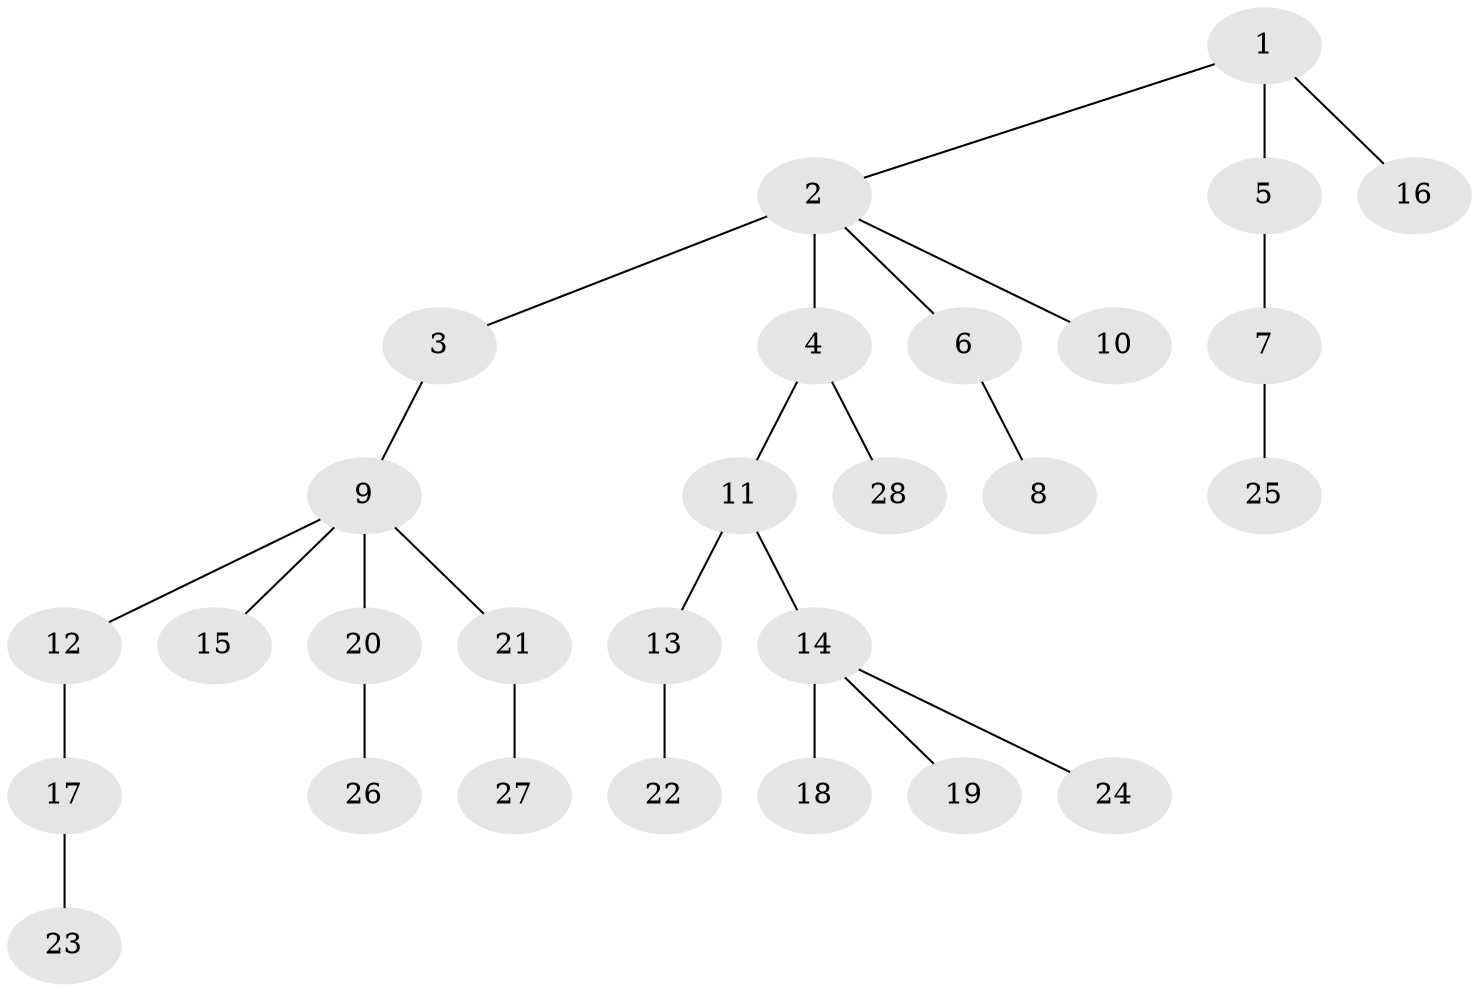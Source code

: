 // original degree distribution, {5: 0.02857142857142857, 9: 0.014285714285714285, 4: 0.05714285714285714, 2: 0.3, 6: 0.014285714285714285, 1: 0.4857142857142857, 3: 0.1}
// Generated by graph-tools (version 1.1) at 2025/51/03/04/25 22:51:34]
// undirected, 28 vertices, 27 edges
graph export_dot {
  node [color=gray90,style=filled];
  1;
  2;
  3;
  4;
  5;
  6;
  7;
  8;
  9;
  10;
  11;
  12;
  13;
  14;
  15;
  16;
  17;
  18;
  19;
  20;
  21;
  22;
  23;
  24;
  25;
  26;
  27;
  28;
  1 -- 2 [weight=1.0];
  1 -- 5 [weight=1.0];
  1 -- 16 [weight=1.0];
  2 -- 3 [weight=1.0];
  2 -- 4 [weight=3.0];
  2 -- 6 [weight=1.0];
  2 -- 10 [weight=1.0];
  3 -- 9 [weight=1.0];
  4 -- 11 [weight=1.0];
  4 -- 28 [weight=1.0];
  5 -- 7 [weight=4.0];
  6 -- 8 [weight=1.0];
  7 -- 25 [weight=1.0];
  9 -- 12 [weight=1.0];
  9 -- 15 [weight=1.0];
  9 -- 20 [weight=1.0];
  9 -- 21 [weight=1.0];
  11 -- 13 [weight=1.0];
  11 -- 14 [weight=2.0];
  12 -- 17 [weight=1.0];
  13 -- 22 [weight=1.0];
  14 -- 18 [weight=1.0];
  14 -- 19 [weight=1.0];
  14 -- 24 [weight=1.0];
  17 -- 23 [weight=1.0];
  20 -- 26 [weight=1.0];
  21 -- 27 [weight=1.0];
}
